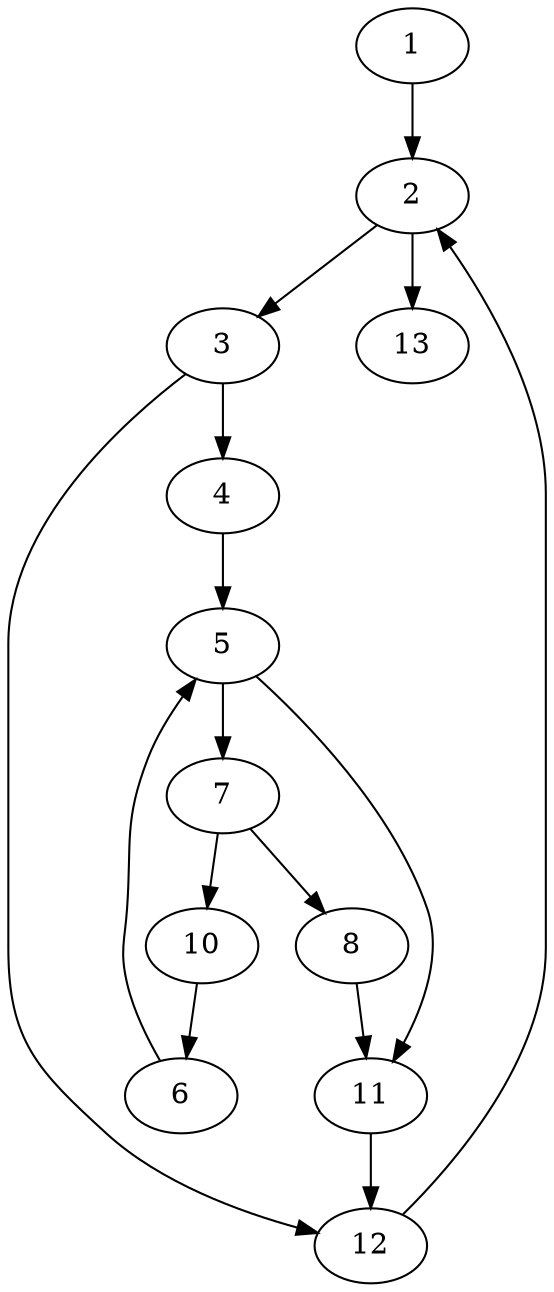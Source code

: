 Digraph G {
	1 -> 2;
	2 -> 3;
	2 -> 13;
	3 -> 4;
	3 -> 12;
	4 -> 5;
	5 -> 7;
	5 -> 11;
	6 -> 5;
	7 -> 8;
	7 -> 10;
	8 -> 11;
	10 -> 6;
	11 -> 12;
	12 -> 2;
} 
